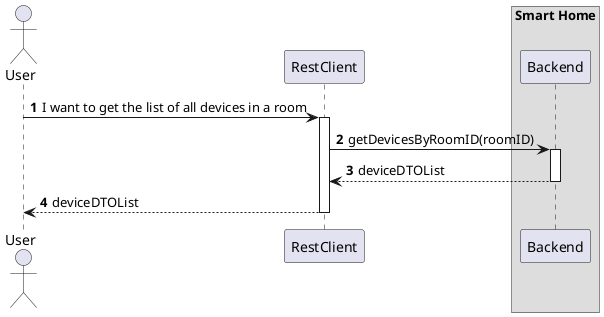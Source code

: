 @startuml
'https://plantuml.com/sequence-diagram
!pragma layout smetana

autonumber

actor "User" as User
participant "RestClient" as RC
box "Smart Home"
    participant "Backend" as BE
end box


User -> RC : I want to get the list of all devices in a room
activate RC

RC -> BE : getDevicesByRoomID(roomID)
activate BE

BE --> RC : deviceDTOList
deactivate BE

RC --> User : deviceDTOList
deactivate RC

@enduml